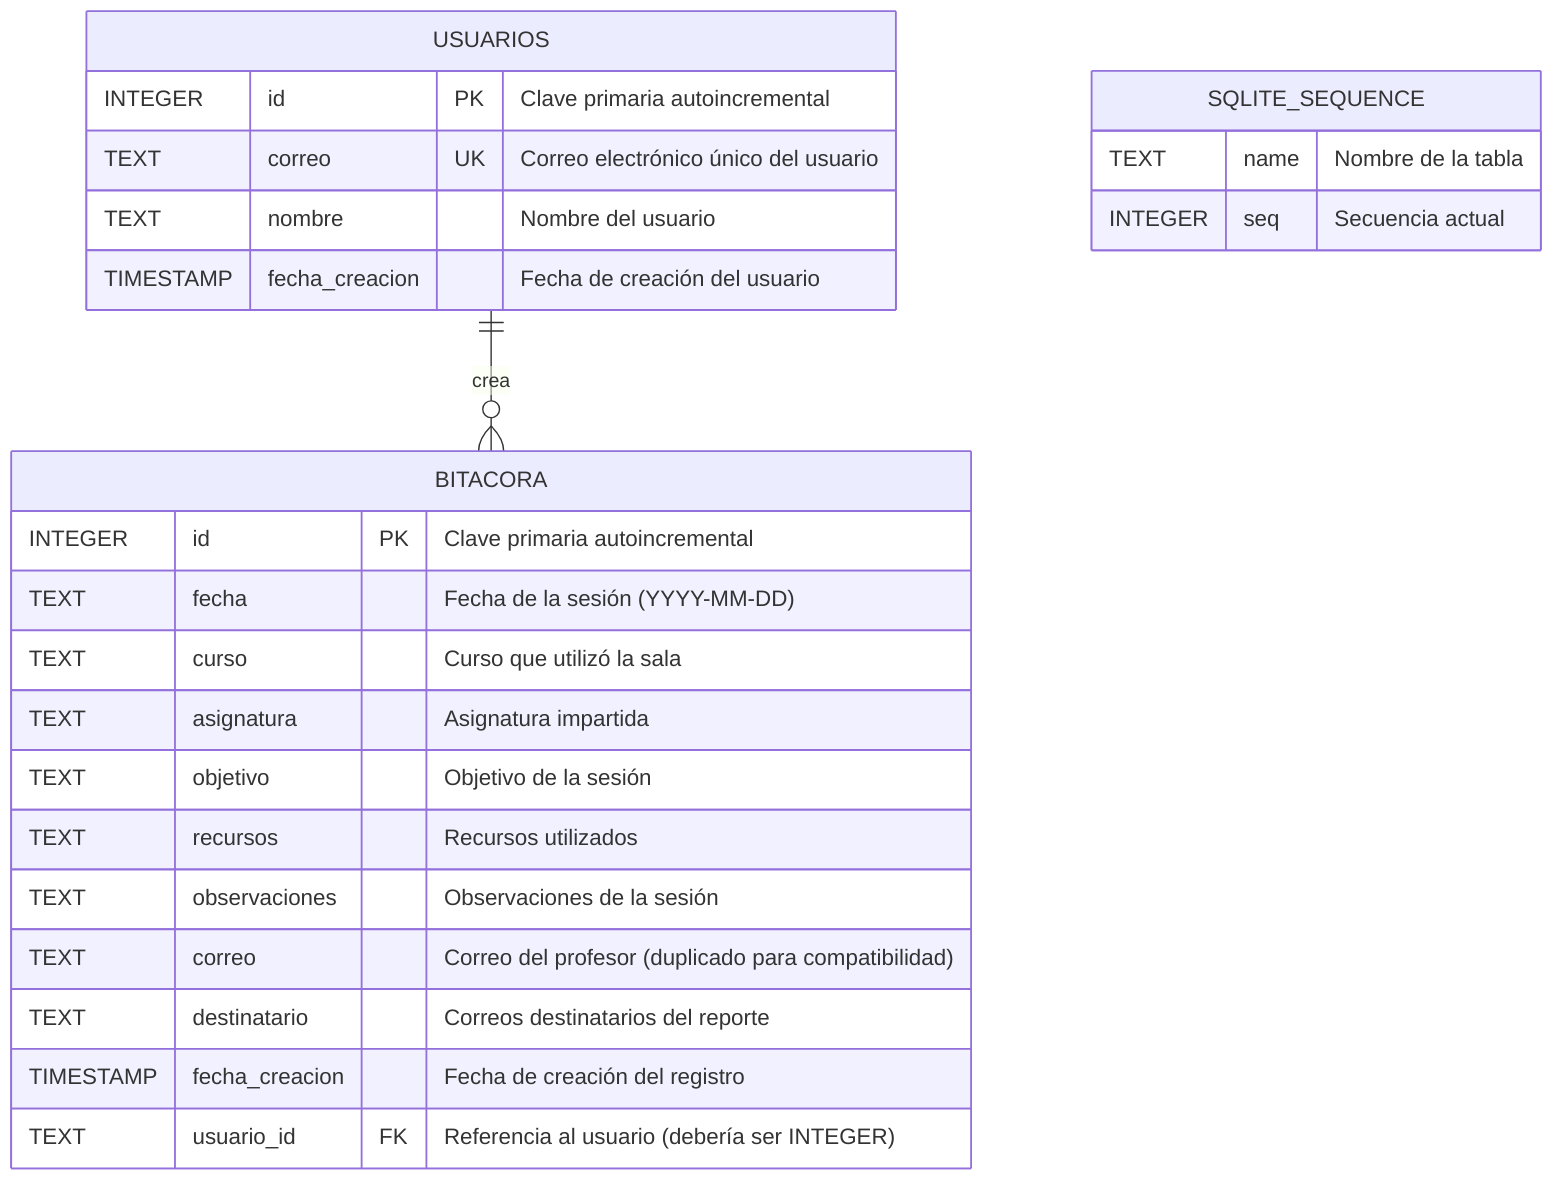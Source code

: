 erDiagram
    USUARIOS ||--o{ BITACORA : "crea"
    
    USUARIOS {
        INTEGER id PK "Clave primaria autoincremental"
        TEXT correo UK "Correo electrónico único del usuario"
        TEXT nombre "Nombre del usuario"
        TIMESTAMP fecha_creacion "Fecha de creación del usuario"
    }
    
    BITACORA {
        INTEGER id PK "Clave primaria autoincremental"
        TEXT fecha "Fecha de la sesión (YYYY-MM-DD)"
        TEXT curso "Curso que utilizó la sala"
        TEXT asignatura "Asignatura impartida"
        TEXT objetivo "Objetivo de la sesión"
        TEXT recursos "Recursos utilizados"
        TEXT observaciones "Observaciones de la sesión"
        TEXT correo "Correo del profesor (duplicado para compatibilidad)"
        TEXT destinatario "Correos destinatarios del reporte"
        TIMESTAMP fecha_creacion "Fecha de creación del registro"
        TEXT usuario_id FK "Referencia al usuario (debería ser INTEGER)"
    }
    
    SQLITE_SEQUENCE {
        TEXT name "Nombre de la tabla"
        INTEGER seq "Secuencia actual"
    }